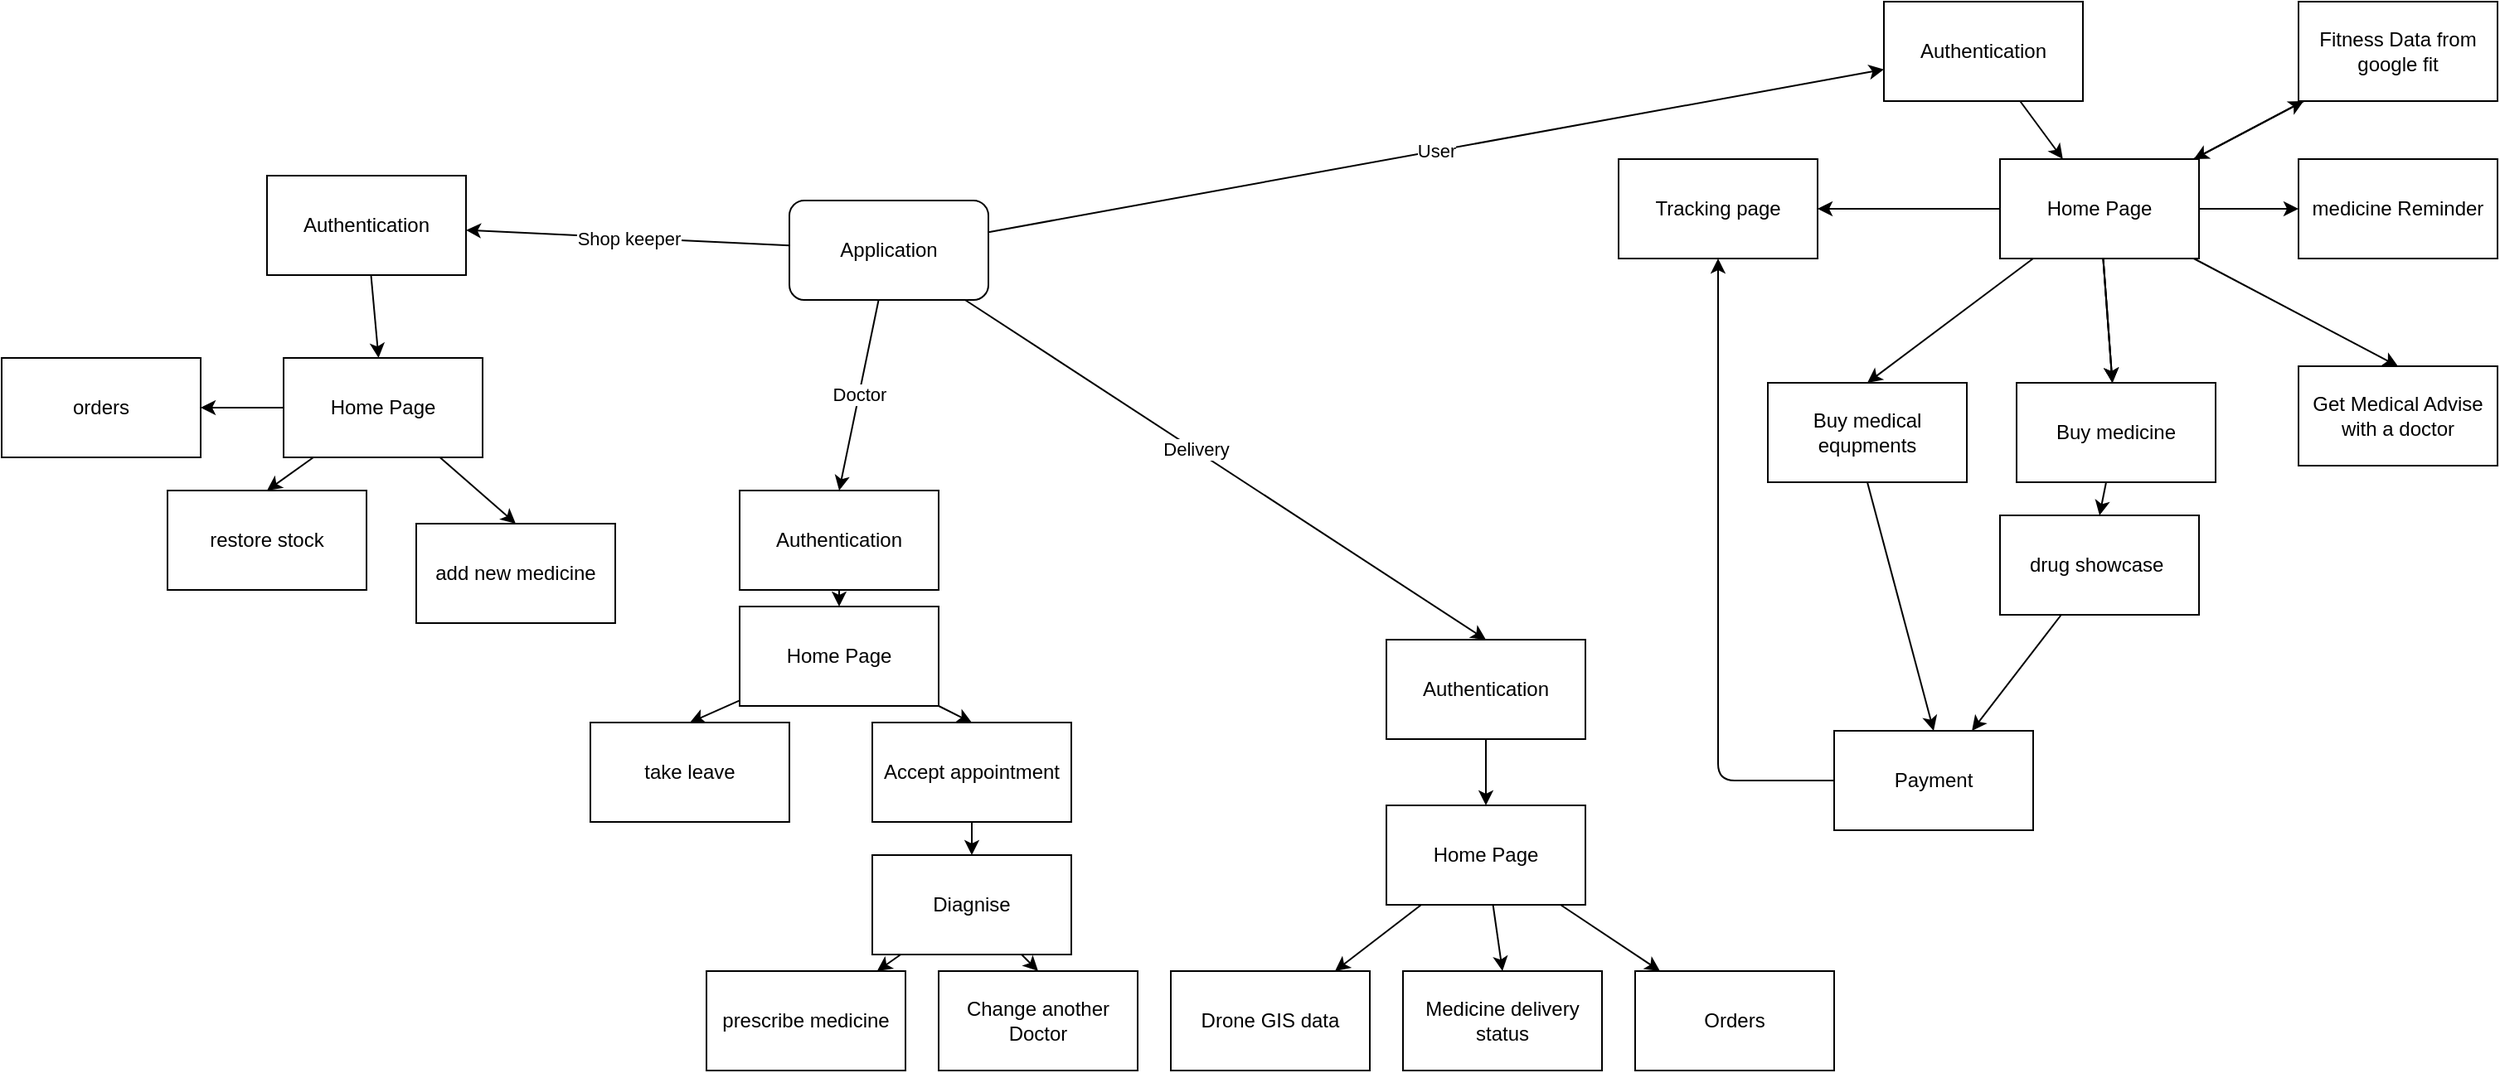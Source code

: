 <mxfile>
    <diagram id="icP3cNBVygqaCpu-RxVH" name="Page-1">
        <mxGraphModel dx="1523" dy="514" grid="1" gridSize="10" guides="1" tooltips="1" connect="1" arrows="1" fold="1" page="1" pageScale="1" pageWidth="850" pageHeight="1100" math="0" shadow="0">
            <root>
                <mxCell id="0"/>
                <mxCell id="1" parent="0"/>
                <mxCell id="5" value="User" style="edgeStyle=none;html=1;" parent="1" source="2" target="3" edge="1">
                    <mxGeometry relative="1" as="geometry"/>
                </mxCell>
                <mxCell id="6" value="Shop keeper" style="edgeStyle=none;html=1;" parent="1" source="2" target="4" edge="1">
                    <mxGeometry relative="1" as="geometry"/>
                </mxCell>
                <mxCell id="42" style="edgeStyle=none;html=1;entryX=0.5;entryY=0;entryDx=0;entryDy=0;" parent="1" source="2" target="41" edge="1">
                    <mxGeometry relative="1" as="geometry"/>
                </mxCell>
                <mxCell id="43" value="Delivery" style="edgeLabel;html=1;align=center;verticalAlign=middle;resizable=0;points=[];" parent="42" vertex="1" connectable="0">
                    <mxGeometry x="-0.117" y="1" relative="1" as="geometry">
                        <mxPoint as="offset"/>
                    </mxGeometry>
                </mxCell>
                <mxCell id="61" value="Doctor" style="edgeStyle=none;html=1;entryX=0.5;entryY=0;entryDx=0;entryDy=0;" parent="1" source="2" target="60" edge="1">
                    <mxGeometry relative="1" as="geometry"/>
                </mxCell>
                <mxCell id="2" value="Application" style="rounded=1;whiteSpace=wrap;html=1;" parent="1" vertex="1">
                    <mxGeometry x="320" y="200" width="120" height="60" as="geometry"/>
                </mxCell>
                <mxCell id="8" value="" style="edgeStyle=none;html=1;" parent="1" source="3" target="7" edge="1">
                    <mxGeometry relative="1" as="geometry"/>
                </mxCell>
                <mxCell id="3" value="Authentication" style="whiteSpace=wrap;html=1;" parent="1" vertex="1">
                    <mxGeometry x="980" y="80" width="120" height="60" as="geometry"/>
                </mxCell>
                <mxCell id="10" value="" style="edgeStyle=none;html=1;" parent="1" source="4" target="9" edge="1">
                    <mxGeometry relative="1" as="geometry"/>
                </mxCell>
                <mxCell id="4" value="Authentication" style="whiteSpace=wrap;html=1;" parent="1" vertex="1">
                    <mxGeometry x="5" y="185" width="120" height="60" as="geometry"/>
                </mxCell>
                <mxCell id="12" value="" style="edgeStyle=none;html=1;" parent="1" source="7" target="11" edge="1">
                    <mxGeometry relative="1" as="geometry"/>
                </mxCell>
                <mxCell id="13" value="" style="edgeStyle=none;html=1;" parent="1" source="7" target="11" edge="1">
                    <mxGeometry relative="1" as="geometry"/>
                </mxCell>
                <mxCell id="14" value="" style="edgeStyle=none;html=1;" parent="1" source="7" target="11" edge="1">
                    <mxGeometry relative="1" as="geometry"/>
                </mxCell>
                <mxCell id="17" style="edgeStyle=none;html=1;entryX=0.5;entryY=0;entryDx=0;entryDy=0;" parent="1" source="7" target="16" edge="1">
                    <mxGeometry relative="1" as="geometry"/>
                </mxCell>
                <mxCell id="18" style="edgeStyle=none;html=1;entryX=0.5;entryY=0;entryDx=0;entryDy=0;" parent="1" source="7" target="15" edge="1">
                    <mxGeometry relative="1" as="geometry"/>
                </mxCell>
                <mxCell id="74" style="edgeStyle=none;html=1;entryX=1;entryY=0.5;entryDx=0;entryDy=0;" parent="1" source="7" target="70" edge="1">
                    <mxGeometry relative="1" as="geometry"/>
                </mxCell>
                <mxCell id="75" value="" style="edgeStyle=none;html=1;" parent="1" source="7" target="19" edge="1">
                    <mxGeometry relative="1" as="geometry"/>
                </mxCell>
                <mxCell id="76" style="edgeStyle=none;html=1;entryX=0;entryY=0.5;entryDx=0;entryDy=0;" parent="1" source="7" target="73" edge="1">
                    <mxGeometry relative="1" as="geometry"/>
                </mxCell>
                <mxCell id="7" value="Home Page" style="whiteSpace=wrap;html=1;" parent="1" vertex="1">
                    <mxGeometry x="1050" y="175" width="120" height="60" as="geometry"/>
                </mxCell>
                <mxCell id="23" style="edgeStyle=none;html=1;entryX=0.5;entryY=0;entryDx=0;entryDy=0;" parent="1" source="9" target="22" edge="1">
                    <mxGeometry relative="1" as="geometry"/>
                </mxCell>
                <mxCell id="24" style="edgeStyle=none;html=1;entryX=0.5;entryY=0;entryDx=0;entryDy=0;" parent="1" source="9" target="21" edge="1">
                    <mxGeometry relative="1" as="geometry"/>
                </mxCell>
                <mxCell id="38" value="" style="edgeStyle=none;html=1;" parent="1" source="9" target="37" edge="1">
                    <mxGeometry relative="1" as="geometry"/>
                </mxCell>
                <mxCell id="9" value="Home Page" style="whiteSpace=wrap;html=1;" parent="1" vertex="1">
                    <mxGeometry x="15" y="295" width="120" height="60" as="geometry"/>
                </mxCell>
                <mxCell id="78" style="edgeStyle=none;html=1;entryX=0.5;entryY=0;entryDx=0;entryDy=0;" parent="1" source="11" target="63" edge="1">
                    <mxGeometry relative="1" as="geometry"/>
                </mxCell>
                <mxCell id="11" value="Buy medicine" style="whiteSpace=wrap;html=1;" parent="1" vertex="1">
                    <mxGeometry x="1060" y="310" width="120" height="60" as="geometry"/>
                </mxCell>
                <mxCell id="15" value="Get Medical Advise with a doctor" style="whiteSpace=wrap;html=1;" parent="1" vertex="1">
                    <mxGeometry x="1230" y="300" width="120" height="60" as="geometry"/>
                </mxCell>
                <mxCell id="79" style="edgeStyle=none;html=1;exitX=0.5;exitY=1;exitDx=0;exitDy=0;entryX=0.5;entryY=0;entryDx=0;entryDy=0;" edge="1" parent="1" source="16" target="65">
                    <mxGeometry relative="1" as="geometry"/>
                </mxCell>
                <mxCell id="16" value="Buy medical equpments" style="whiteSpace=wrap;html=1;" parent="1" vertex="1">
                    <mxGeometry x="910" y="310" width="120" height="60" as="geometry"/>
                </mxCell>
                <mxCell id="55" value="" style="edgeStyle=none;html=1;" parent="1" source="19" target="7" edge="1">
                    <mxGeometry relative="1" as="geometry"/>
                </mxCell>
                <mxCell id="19" value="Fitness Data from google fit" style="whiteSpace=wrap;html=1;" parent="1" vertex="1">
                    <mxGeometry x="1230" y="80" width="120" height="60" as="geometry"/>
                </mxCell>
                <mxCell id="21" value="restore stock" style="whiteSpace=wrap;html=1;" parent="1" vertex="1">
                    <mxGeometry x="-55" y="375" width="120" height="60" as="geometry"/>
                </mxCell>
                <mxCell id="22" value="add new medicine" style="whiteSpace=wrap;html=1;" parent="1" vertex="1">
                    <mxGeometry x="95" y="395" width="120" height="60" as="geometry"/>
                </mxCell>
                <mxCell id="34" value="" style="edgeStyle=none;html=1;" parent="1" source="27" target="33" edge="1">
                    <mxGeometry relative="1" as="geometry"/>
                </mxCell>
                <mxCell id="27" value="Accept appointment" style="whiteSpace=wrap;html=1;" parent="1" vertex="1">
                    <mxGeometry x="370" y="515" width="120" height="60" as="geometry"/>
                </mxCell>
                <mxCell id="28" value="take leave" style="whiteSpace=wrap;html=1;" parent="1" vertex="1">
                    <mxGeometry x="200" y="515" width="120" height="60" as="geometry"/>
                </mxCell>
                <mxCell id="36" value="" style="edgeStyle=none;html=1;" parent="1" source="33" target="35" edge="1">
                    <mxGeometry relative="1" as="geometry"/>
                </mxCell>
                <mxCell id="47" style="edgeStyle=none;html=1;entryX=0.5;entryY=0;entryDx=0;entryDy=0;" parent="1" source="33" target="46" edge="1">
                    <mxGeometry relative="1" as="geometry"/>
                </mxCell>
                <mxCell id="33" value="Diagnise" style="whiteSpace=wrap;html=1;" parent="1" vertex="1">
                    <mxGeometry x="370" y="595" width="120" height="60" as="geometry"/>
                </mxCell>
                <mxCell id="35" value="prescribe medicine" style="whiteSpace=wrap;html=1;" parent="1" vertex="1">
                    <mxGeometry x="270" y="665" width="120" height="60" as="geometry"/>
                </mxCell>
                <mxCell id="37" value="orders" style="whiteSpace=wrap;html=1;" parent="1" vertex="1">
                    <mxGeometry x="-155" y="295" width="120" height="60" as="geometry"/>
                </mxCell>
                <mxCell id="45" style="edgeStyle=none;html=1;entryX=0.5;entryY=0;entryDx=0;entryDy=0;" parent="1" source="41" target="44" edge="1">
                    <mxGeometry relative="1" as="geometry"/>
                </mxCell>
                <mxCell id="41" value="Authentication" style="whiteSpace=wrap;html=1;" parent="1" vertex="1">
                    <mxGeometry x="680" y="465" width="120" height="60" as="geometry"/>
                </mxCell>
                <mxCell id="49" value="" style="edgeStyle=none;html=1;" parent="1" source="44" target="48" edge="1">
                    <mxGeometry relative="1" as="geometry"/>
                </mxCell>
                <mxCell id="53" style="edgeStyle=none;html=1;entryX=0.5;entryY=0;entryDx=0;entryDy=0;" parent="1" source="44" target="52" edge="1">
                    <mxGeometry relative="1" as="geometry"/>
                </mxCell>
                <mxCell id="54" style="edgeStyle=none;html=1;" parent="1" source="44" target="51" edge="1">
                    <mxGeometry relative="1" as="geometry"/>
                </mxCell>
                <mxCell id="44" value="Home Page" style="whiteSpace=wrap;html=1;" parent="1" vertex="1">
                    <mxGeometry x="680" y="565" width="120" height="60" as="geometry"/>
                </mxCell>
                <mxCell id="46" value="Change another Doctor" style="whiteSpace=wrap;html=1;" parent="1" vertex="1">
                    <mxGeometry x="410" y="665" width="120" height="60" as="geometry"/>
                </mxCell>
                <mxCell id="48" value="Orders" style="whiteSpace=wrap;html=1;" parent="1" vertex="1">
                    <mxGeometry x="830" y="665" width="120" height="60" as="geometry"/>
                </mxCell>
                <mxCell id="51" value="Drone GIS data" style="whiteSpace=wrap;html=1;" parent="1" vertex="1">
                    <mxGeometry x="550" y="665" width="120" height="60" as="geometry"/>
                </mxCell>
                <mxCell id="52" value="Medicine delivery status" style="whiteSpace=wrap;html=1;" parent="1" vertex="1">
                    <mxGeometry x="690" y="665" width="120" height="60" as="geometry"/>
                </mxCell>
                <mxCell id="57" style="edgeStyle=none;html=1;entryX=0.5;entryY=0;entryDx=0;entryDy=0;" parent="1" source="56" target="28" edge="1">
                    <mxGeometry relative="1" as="geometry"/>
                </mxCell>
                <mxCell id="59" style="edgeStyle=none;html=1;entryX=0.5;entryY=0;entryDx=0;entryDy=0;" parent="1" source="56" target="27" edge="1">
                    <mxGeometry relative="1" as="geometry"/>
                </mxCell>
                <mxCell id="56" value="Home Page" style="whiteSpace=wrap;html=1;" parent="1" vertex="1">
                    <mxGeometry x="290" y="445" width="120" height="60" as="geometry"/>
                </mxCell>
                <mxCell id="62" value="" style="edgeStyle=none;html=1;" parent="1" source="60" target="56" edge="1">
                    <mxGeometry relative="1" as="geometry"/>
                </mxCell>
                <mxCell id="60" value="Authentication" style="whiteSpace=wrap;html=1;" parent="1" vertex="1">
                    <mxGeometry x="290" y="375" width="120" height="60" as="geometry"/>
                </mxCell>
                <mxCell id="66" value="" style="edgeStyle=none;html=1;" parent="1" source="63" target="65" edge="1">
                    <mxGeometry relative="1" as="geometry"/>
                </mxCell>
                <mxCell id="63" value="drug showcase&amp;nbsp;" style="whiteSpace=wrap;html=1;" parent="1" vertex="1">
                    <mxGeometry x="1050" y="390" width="120" height="60" as="geometry"/>
                </mxCell>
                <mxCell id="72" style="edgeStyle=orthogonalEdgeStyle;html=1;exitX=0;exitY=0.5;exitDx=0;exitDy=0;entryX=0.5;entryY=1;entryDx=0;entryDy=0;" parent="1" source="65" target="70" edge="1">
                    <mxGeometry relative="1" as="geometry"/>
                </mxCell>
                <mxCell id="65" value="Payment" style="whiteSpace=wrap;html=1;" parent="1" vertex="1">
                    <mxGeometry x="950" y="520" width="120" height="60" as="geometry"/>
                </mxCell>
                <mxCell id="70" value="Tracking page" style="whiteSpace=wrap;html=1;" parent="1" vertex="1">
                    <mxGeometry x="820" y="175" width="120" height="60" as="geometry"/>
                </mxCell>
                <mxCell id="73" value="medicine Reminder" style="whiteSpace=wrap;html=1;" parent="1" vertex="1">
                    <mxGeometry x="1230" y="175" width="120" height="60" as="geometry"/>
                </mxCell>
            </root>
        </mxGraphModel>
    </diagram>
</mxfile>